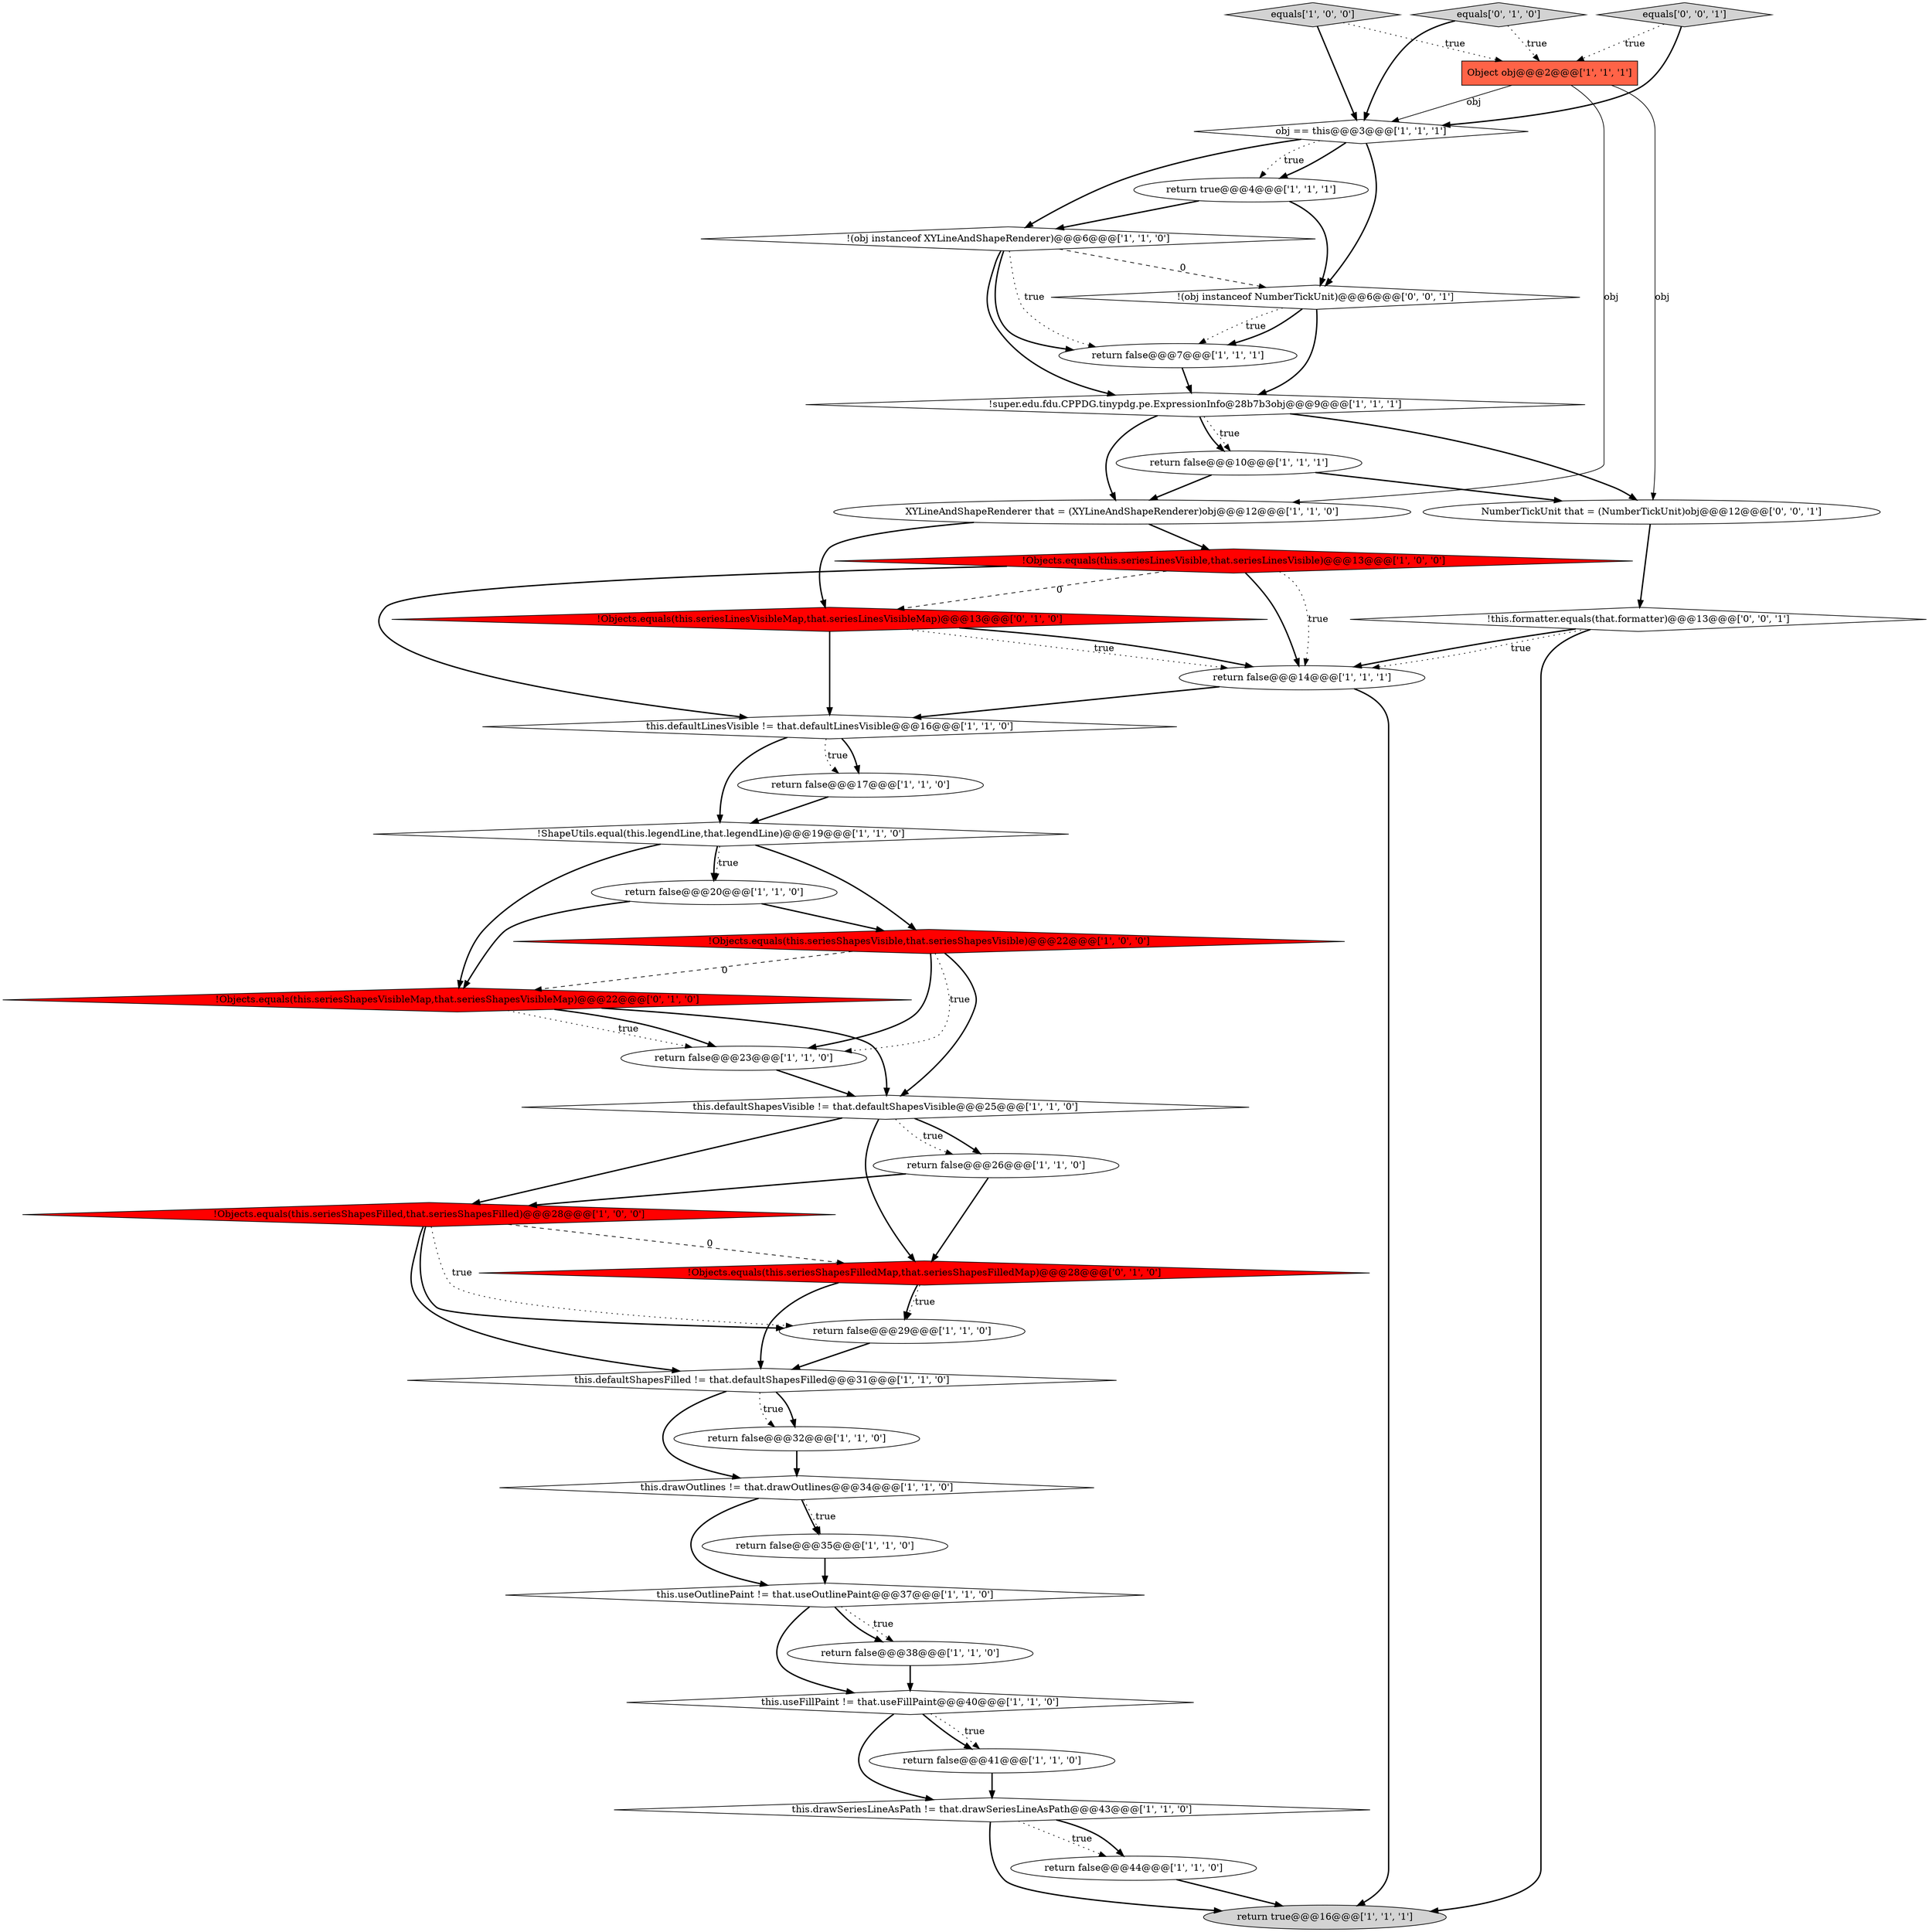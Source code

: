digraph {
25 [style = filled, label = "this.drawSeriesLineAsPath != that.drawSeriesLineAsPath@@@43@@@['1', '1', '0']", fillcolor = white, shape = diamond image = "AAA0AAABBB1BBB"];
16 [style = filled, label = "!Objects.equals(this.seriesLinesVisible,that.seriesLinesVisible)@@@13@@@['1', '0', '0']", fillcolor = red, shape = diamond image = "AAA1AAABBB1BBB"];
7 [style = filled, label = "!super.edu.fdu.CPPDG.tinypdg.pe.ExpressionInfo@28b7b3obj@@@9@@@['1', '1', '1']", fillcolor = white, shape = diamond image = "AAA0AAABBB1BBB"];
13 [style = filled, label = "!Objects.equals(this.seriesShapesFilled,that.seriesShapesFilled)@@@28@@@['1', '0', '0']", fillcolor = red, shape = diamond image = "AAA1AAABBB1BBB"];
0 [style = filled, label = "return false@@@32@@@['1', '1', '0']", fillcolor = white, shape = ellipse image = "AAA0AAABBB1BBB"];
12 [style = filled, label = "return false@@@17@@@['1', '1', '0']", fillcolor = white, shape = ellipse image = "AAA0AAABBB1BBB"];
15 [style = filled, label = "return false@@@20@@@['1', '1', '0']", fillcolor = white, shape = ellipse image = "AAA0AAABBB1BBB"];
30 [style = filled, label = "!Objects.equals(this.seriesShapesVisible,that.seriesShapesVisible)@@@22@@@['1', '0', '0']", fillcolor = red, shape = diamond image = "AAA1AAABBB1BBB"];
11 [style = filled, label = "return false@@@38@@@['1', '1', '0']", fillcolor = white, shape = ellipse image = "AAA0AAABBB1BBB"];
28 [style = filled, label = "return false@@@10@@@['1', '1', '1']", fillcolor = white, shape = ellipse image = "AAA0AAABBB1BBB"];
38 [style = filled, label = "!(obj instanceof NumberTickUnit)@@@6@@@['0', '0', '1']", fillcolor = white, shape = diamond image = "AAA0AAABBB3BBB"];
23 [style = filled, label = "return false@@@35@@@['1', '1', '0']", fillcolor = white, shape = ellipse image = "AAA0AAABBB1BBB"];
27 [style = filled, label = "!(obj instanceof XYLineAndShapeRenderer)@@@6@@@['1', '1', '0']", fillcolor = white, shape = diamond image = "AAA0AAABBB1BBB"];
18 [style = filled, label = "this.defaultShapesFilled != that.defaultShapesFilled@@@31@@@['1', '1', '0']", fillcolor = white, shape = diamond image = "AAA0AAABBB1BBB"];
8 [style = filled, label = "return true@@@16@@@['1', '1', '1']", fillcolor = lightgray, shape = ellipse image = "AAA0AAABBB1BBB"];
37 [style = filled, label = "!this.formatter.equals(that.formatter)@@@13@@@['0', '0', '1']", fillcolor = white, shape = diamond image = "AAA0AAABBB3BBB"];
2 [style = filled, label = "XYLineAndShapeRenderer that = (XYLineAndShapeRenderer)obj@@@12@@@['1', '1', '0']", fillcolor = white, shape = ellipse image = "AAA0AAABBB1BBB"];
5 [style = filled, label = "Object obj@@@2@@@['1', '1', '1']", fillcolor = tomato, shape = box image = "AAA0AAABBB1BBB"];
10 [style = filled, label = "this.defaultLinesVisible != that.defaultLinesVisible@@@16@@@['1', '1', '0']", fillcolor = white, shape = diamond image = "AAA0AAABBB1BBB"];
20 [style = filled, label = "return false@@@44@@@['1', '1', '0']", fillcolor = white, shape = ellipse image = "AAA0AAABBB1BBB"];
9 [style = filled, label = "return false@@@7@@@['1', '1', '1']", fillcolor = white, shape = ellipse image = "AAA0AAABBB1BBB"];
17 [style = filled, label = "this.defaultShapesVisible != that.defaultShapesVisible@@@25@@@['1', '1', '0']", fillcolor = white, shape = diamond image = "AAA0AAABBB1BBB"];
29 [style = filled, label = "this.useFillPaint != that.useFillPaint@@@40@@@['1', '1', '0']", fillcolor = white, shape = diamond image = "AAA0AAABBB1BBB"];
21 [style = filled, label = "obj == this@@@3@@@['1', '1', '1']", fillcolor = white, shape = diamond image = "AAA0AAABBB1BBB"];
3 [style = filled, label = "!ShapeUtils.equal(this.legendLine,that.legendLine)@@@19@@@['1', '1', '0']", fillcolor = white, shape = diamond image = "AAA0AAABBB1BBB"];
26 [style = filled, label = "equals['1', '0', '0']", fillcolor = lightgray, shape = diamond image = "AAA0AAABBB1BBB"];
14 [style = filled, label = "this.useOutlinePaint != that.useOutlinePaint@@@37@@@['1', '1', '0']", fillcolor = white, shape = diamond image = "AAA0AAABBB1BBB"];
24 [style = filled, label = "return false@@@14@@@['1', '1', '1']", fillcolor = white, shape = ellipse image = "AAA0AAABBB1BBB"];
33 [style = filled, label = "!Objects.equals(this.seriesShapesFilledMap,that.seriesShapesFilledMap)@@@28@@@['0', '1', '0']", fillcolor = red, shape = diamond image = "AAA1AAABBB2BBB"];
4 [style = filled, label = "return false@@@23@@@['1', '1', '0']", fillcolor = white, shape = ellipse image = "AAA0AAABBB1BBB"];
39 [style = filled, label = "NumberTickUnit that = (NumberTickUnit)obj@@@12@@@['0', '0', '1']", fillcolor = white, shape = ellipse image = "AAA0AAABBB3BBB"];
35 [style = filled, label = "equals['0', '1', '0']", fillcolor = lightgray, shape = diamond image = "AAA0AAABBB2BBB"];
31 [style = filled, label = "this.drawOutlines != that.drawOutlines@@@34@@@['1', '1', '0']", fillcolor = white, shape = diamond image = "AAA0AAABBB1BBB"];
19 [style = filled, label = "return true@@@4@@@['1', '1', '1']", fillcolor = white, shape = ellipse image = "AAA0AAABBB1BBB"];
22 [style = filled, label = "return false@@@26@@@['1', '1', '0']", fillcolor = white, shape = ellipse image = "AAA0AAABBB1BBB"];
32 [style = filled, label = "!Objects.equals(this.seriesLinesVisibleMap,that.seriesLinesVisibleMap)@@@13@@@['0', '1', '0']", fillcolor = red, shape = diamond image = "AAA1AAABBB2BBB"];
6 [style = filled, label = "return false@@@41@@@['1', '1', '0']", fillcolor = white, shape = ellipse image = "AAA0AAABBB1BBB"];
34 [style = filled, label = "!Objects.equals(this.seriesShapesVisibleMap,that.seriesShapesVisibleMap)@@@22@@@['0', '1', '0']", fillcolor = red, shape = diamond image = "AAA1AAABBB2BBB"];
1 [style = filled, label = "return false@@@29@@@['1', '1', '0']", fillcolor = white, shape = ellipse image = "AAA0AAABBB1BBB"];
36 [style = filled, label = "equals['0', '0', '1']", fillcolor = lightgray, shape = diamond image = "AAA0AAABBB3BBB"];
27->38 [style = dashed, label="0"];
16->32 [style = dashed, label="0"];
27->9 [style = bold, label=""];
11->29 [style = bold, label=""];
9->7 [style = bold, label=""];
13->1 [style = bold, label=""];
21->38 [style = bold, label=""];
3->34 [style = bold, label=""];
29->6 [style = bold, label=""];
33->18 [style = bold, label=""];
38->9 [style = dotted, label="true"];
27->9 [style = dotted, label="true"];
10->12 [style = bold, label=""];
38->7 [style = bold, label=""];
34->17 [style = bold, label=""];
27->7 [style = bold, label=""];
14->11 [style = dotted, label="true"];
5->39 [style = solid, label="obj"];
2->32 [style = bold, label=""];
3->30 [style = bold, label=""];
14->11 [style = bold, label=""];
18->0 [style = bold, label=""];
22->13 [style = bold, label=""];
2->16 [style = bold, label=""];
24->10 [style = bold, label=""];
31->14 [style = bold, label=""];
18->31 [style = bold, label=""];
22->33 [style = bold, label=""];
32->24 [style = dotted, label="true"];
21->19 [style = bold, label=""];
15->34 [style = bold, label=""];
5->2 [style = solid, label="obj"];
32->10 [style = bold, label=""];
35->21 [style = bold, label=""];
23->14 [style = bold, label=""];
20->8 [style = bold, label=""];
7->2 [style = bold, label=""];
31->23 [style = dotted, label="true"];
25->20 [style = dotted, label="true"];
13->33 [style = dashed, label="0"];
18->0 [style = dotted, label="true"];
24->8 [style = bold, label=""];
19->38 [style = bold, label=""];
13->18 [style = bold, label=""];
0->31 [style = bold, label=""];
16->24 [style = dotted, label="true"];
39->37 [style = bold, label=""];
29->6 [style = dotted, label="true"];
30->17 [style = bold, label=""];
37->24 [style = bold, label=""];
4->17 [style = bold, label=""];
21->27 [style = bold, label=""];
28->39 [style = bold, label=""];
16->24 [style = bold, label=""];
38->9 [style = bold, label=""];
30->4 [style = dotted, label="true"];
30->34 [style = dashed, label="0"];
26->21 [style = bold, label=""];
25->20 [style = bold, label=""];
7->28 [style = bold, label=""];
7->39 [style = bold, label=""];
3->15 [style = dotted, label="true"];
34->4 [style = dotted, label="true"];
14->29 [style = bold, label=""];
17->22 [style = dotted, label="true"];
17->13 [style = bold, label=""];
12->3 [style = bold, label=""];
37->8 [style = bold, label=""];
7->28 [style = dotted, label="true"];
10->12 [style = dotted, label="true"];
31->23 [style = bold, label=""];
5->21 [style = solid, label="obj"];
16->10 [style = bold, label=""];
35->5 [style = dotted, label="true"];
37->24 [style = dotted, label="true"];
29->25 [style = bold, label=""];
10->3 [style = bold, label=""];
1->18 [style = bold, label=""];
3->15 [style = bold, label=""];
17->33 [style = bold, label=""];
15->30 [style = bold, label=""];
33->1 [style = bold, label=""];
17->22 [style = bold, label=""];
36->21 [style = bold, label=""];
13->1 [style = dotted, label="true"];
28->2 [style = bold, label=""];
30->4 [style = bold, label=""];
19->27 [style = bold, label=""];
21->19 [style = dotted, label="true"];
33->1 [style = dotted, label="true"];
34->4 [style = bold, label=""];
25->8 [style = bold, label=""];
36->5 [style = dotted, label="true"];
32->24 [style = bold, label=""];
26->5 [style = dotted, label="true"];
6->25 [style = bold, label=""];
}
